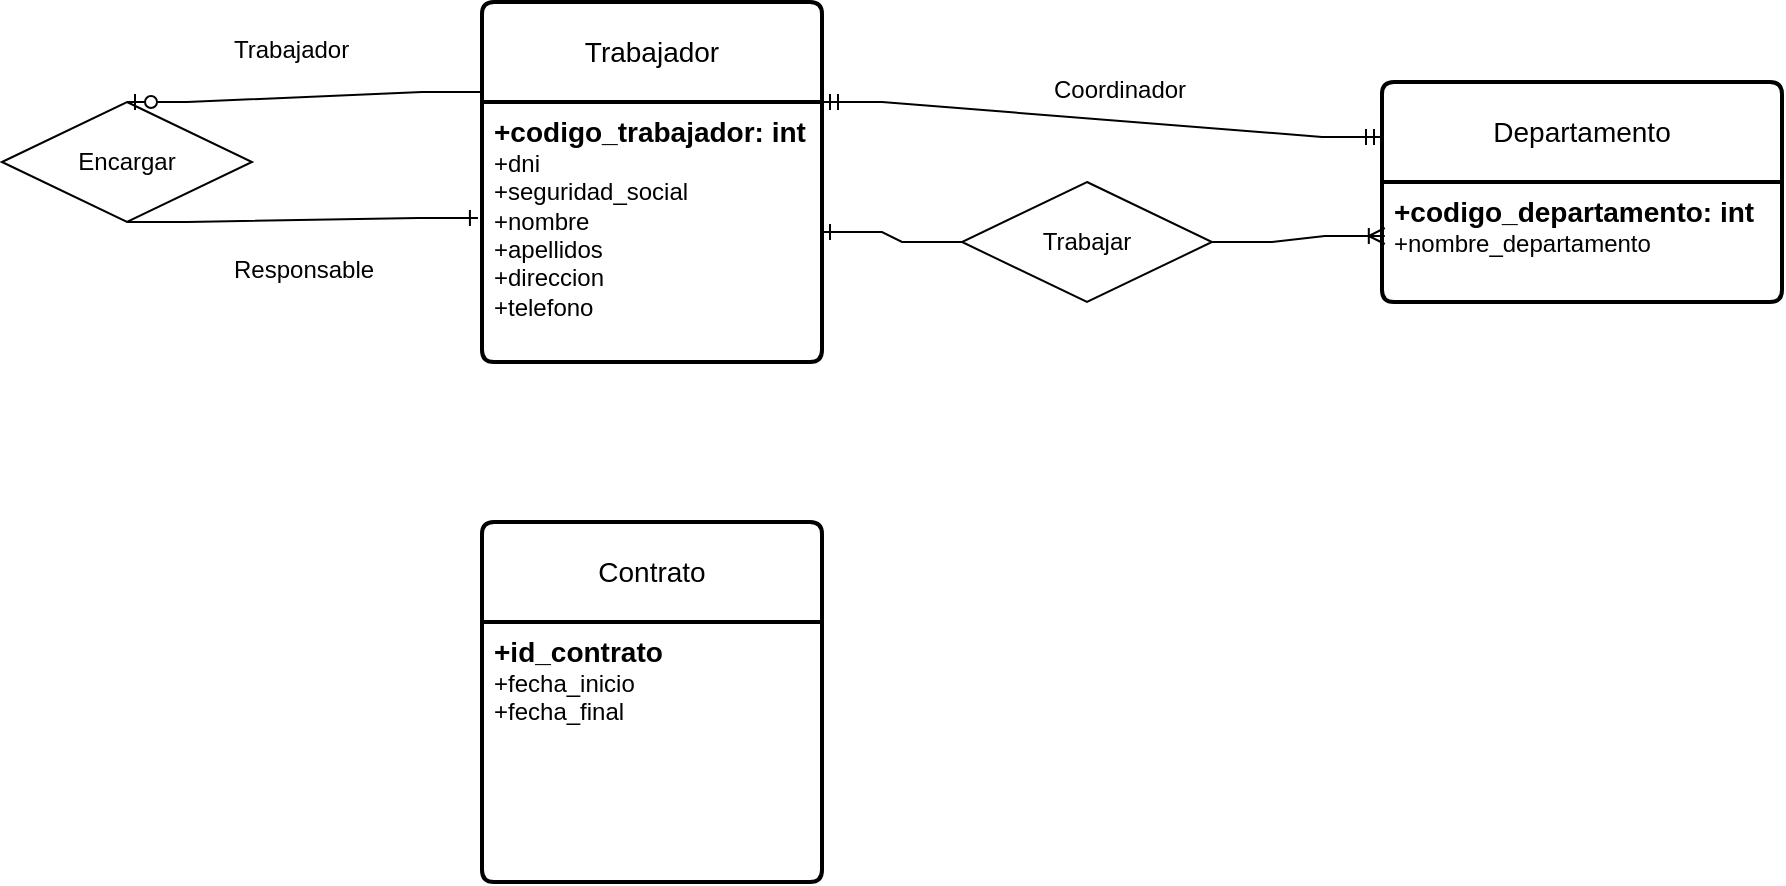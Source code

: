 <mxfile version="22.0.4" type="github">
  <diagram id="R2lEEEUBdFMjLlhIrx00" name="Page-1">
    <mxGraphModel dx="1050" dy="542" grid="1" gridSize="10" guides="1" tooltips="1" connect="1" arrows="1" fold="1" page="1" pageScale="1" pageWidth="850" pageHeight="1100" math="0" shadow="0" extFonts="Permanent Marker^https://fonts.googleapis.com/css?family=Permanent+Marker">
      <root>
        <mxCell id="0" />
        <mxCell id="1" parent="0" />
        <mxCell id="gvX3EpY5Q0zR5tGafqpT-1" value="Trabajador" style="swimlane;childLayout=stackLayout;horizontal=1;startSize=50;horizontalStack=0;rounded=1;fontSize=14;fontStyle=0;strokeWidth=2;resizeParent=0;resizeLast=1;shadow=0;dashed=0;align=center;arcSize=4;whiteSpace=wrap;html=1;" parent="1" vertex="1">
          <mxGeometry x="340" y="90" width="170" height="180" as="geometry" />
        </mxCell>
        <mxCell id="gvX3EpY5Q0zR5tGafqpT-2" value="&lt;b&gt;&lt;font style=&quot;font-size: 14px;&quot;&gt;+codigo_trabajador: int&lt;/font&gt;&lt;/b&gt;&lt;br&gt;+dni&lt;br&gt;+seguridad_social&lt;br&gt;+nombre&lt;br&gt;+apellidos&lt;br&gt;+direccion&lt;br&gt;+telefono" style="align=left;strokeColor=none;fillColor=none;spacingLeft=4;fontSize=12;verticalAlign=top;resizable=0;rotatable=0;part=1;html=1;" parent="gvX3EpY5Q0zR5tGafqpT-1" vertex="1">
          <mxGeometry y="50" width="170" height="130" as="geometry" />
        </mxCell>
        <mxCell id="Ul1wBHSkVidiu57l8BO9-17" value="Departamento" style="swimlane;childLayout=stackLayout;horizontal=1;startSize=50;horizontalStack=0;rounded=1;fontSize=14;fontStyle=0;strokeWidth=2;resizeParent=0;resizeLast=1;shadow=0;dashed=0;align=center;arcSize=4;whiteSpace=wrap;html=1;" parent="1" vertex="1">
          <mxGeometry x="790" y="130" width="200" height="110" as="geometry">
            <mxRectangle x="540" y="80" width="130" height="50" as="alternateBounds" />
          </mxGeometry>
        </mxCell>
        <mxCell id="Ul1wBHSkVidiu57l8BO9-18" value="&lt;b&gt;&lt;font style=&quot;font-size: 14px;&quot;&gt;+codigo_departamento: int&lt;/font&gt;&lt;/b&gt;&lt;br&gt;+nombre_departamento" style="align=left;strokeColor=none;fillColor=none;spacingLeft=4;fontSize=12;verticalAlign=top;resizable=0;rotatable=0;part=1;html=1;" parent="Ul1wBHSkVidiu57l8BO9-17" vertex="1">
          <mxGeometry y="50" width="200" height="60" as="geometry" />
        </mxCell>
        <mxCell id="Ul1wBHSkVidiu57l8BO9-19" value="Trabajar" style="shape=rhombus;perimeter=rhombusPerimeter;whiteSpace=wrap;html=1;align=center;" parent="1" vertex="1">
          <mxGeometry x="580" y="180" width="125" height="60" as="geometry" />
        </mxCell>
        <mxCell id="Ul1wBHSkVidiu57l8BO9-25" value="" style="edgeStyle=entityRelationEdgeStyle;fontSize=12;html=1;endArrow=ERoneToMany;rounded=0;exitX=1;exitY=0.5;exitDx=0;exitDy=0;entryX=0.007;entryY=0.45;entryDx=0;entryDy=0;entryPerimeter=0;" parent="1" source="Ul1wBHSkVidiu57l8BO9-19" target="Ul1wBHSkVidiu57l8BO9-18" edge="1">
          <mxGeometry width="100" height="100" relative="1" as="geometry">
            <mxPoint x="600" y="330" as="sourcePoint" />
            <mxPoint x="690" y="240" as="targetPoint" />
          </mxGeometry>
        </mxCell>
        <mxCell id="Ul1wBHSkVidiu57l8BO9-26" value="" style="edgeStyle=entityRelationEdgeStyle;fontSize=12;html=1;endArrow=ERone;endFill=1;rounded=0;" parent="1" source="Ul1wBHSkVidiu57l8BO9-19" target="gvX3EpY5Q0zR5tGafqpT-2" edge="1">
          <mxGeometry width="100" height="100" relative="1" as="geometry">
            <mxPoint x="632.235" y="284.08" as="sourcePoint" />
            <mxPoint x="677.76" y="290" as="targetPoint" />
          </mxGeometry>
        </mxCell>
        <mxCell id="_TuebvO3D3MZm0JwuIhE-1" value="Encargar" style="shape=rhombus;perimeter=rhombusPerimeter;whiteSpace=wrap;html=1;align=center;" vertex="1" parent="1">
          <mxGeometry x="100" y="140" width="125" height="60" as="geometry" />
        </mxCell>
        <mxCell id="_TuebvO3D3MZm0JwuIhE-3" value="" style="edgeStyle=entityRelationEdgeStyle;fontSize=12;html=1;endArrow=ERzeroToOne;endFill=1;rounded=0;entryX=0.5;entryY=0;entryDx=0;entryDy=0;exitX=0;exitY=0.25;exitDx=0;exitDy=0;" edge="1" parent="1" source="gvX3EpY5Q0zR5tGafqpT-1" target="_TuebvO3D3MZm0JwuIhE-1">
          <mxGeometry width="100" height="100" relative="1" as="geometry">
            <mxPoint x="60" y="90" as="sourcePoint" />
            <mxPoint x="180" y="170" as="targetPoint" />
            <Array as="points">
              <mxPoint x="10" y="190" />
              <mxPoint x="280" y="150" />
            </Array>
          </mxGeometry>
        </mxCell>
        <mxCell id="_TuebvO3D3MZm0JwuIhE-4" value="Trabajador&lt;br&gt;" style="text;strokeColor=none;fillColor=none;spacingLeft=4;spacingRight=4;overflow=hidden;rotatable=0;points=[[0,0.5],[1,0.5]];portConstraint=eastwest;fontSize=12;whiteSpace=wrap;html=1;" vertex="1" parent="1">
          <mxGeometry x="210" y="100" width="70" height="30" as="geometry" />
        </mxCell>
        <mxCell id="_TuebvO3D3MZm0JwuIhE-5" value="" style="edgeStyle=entityRelationEdgeStyle;fontSize=12;html=1;endArrow=ERone;endFill=1;rounded=0;entryX=-0.012;entryY=0.446;entryDx=0;entryDy=0;entryPerimeter=0;exitX=0.5;exitY=1;exitDx=0;exitDy=0;" edge="1" parent="1" source="_TuebvO3D3MZm0JwuIhE-1" target="gvX3EpY5Q0zR5tGafqpT-2">
          <mxGeometry width="100" height="100" relative="1" as="geometry">
            <mxPoint x="160" y="230" as="sourcePoint" />
            <mxPoint x="163.75" y="250" as="targetPoint" />
          </mxGeometry>
        </mxCell>
        <mxCell id="_TuebvO3D3MZm0JwuIhE-6" value="Responsable" style="text;strokeColor=none;fillColor=none;spacingLeft=4;spacingRight=4;overflow=hidden;rotatable=0;points=[[0,0.5],[1,0.5]];portConstraint=eastwest;fontSize=12;whiteSpace=wrap;html=1;" vertex="1" parent="1">
          <mxGeometry x="210" y="210" width="80" height="30" as="geometry" />
        </mxCell>
        <mxCell id="_TuebvO3D3MZm0JwuIhE-7" value="" style="edgeStyle=entityRelationEdgeStyle;fontSize=12;html=1;endArrow=ERmandOne;startArrow=ERmandOne;rounded=0;exitX=1;exitY=0;exitDx=0;exitDy=0;entryX=0;entryY=0.25;entryDx=0;entryDy=0;" edge="1" parent="1" source="gvX3EpY5Q0zR5tGafqpT-2" target="Ul1wBHSkVidiu57l8BO9-17">
          <mxGeometry width="100" height="100" relative="1" as="geometry">
            <mxPoint x="540" y="150" as="sourcePoint" />
            <mxPoint x="640" y="50" as="targetPoint" />
          </mxGeometry>
        </mxCell>
        <mxCell id="_TuebvO3D3MZm0JwuIhE-8" value="Coordinador" style="text;strokeColor=none;fillColor=none;spacingLeft=4;spacingRight=4;overflow=hidden;rotatable=0;points=[[0,0.5],[1,0.5]];portConstraint=eastwest;fontSize=12;whiteSpace=wrap;html=1;" vertex="1" parent="1">
          <mxGeometry x="620" y="120" width="80" height="30" as="geometry" />
        </mxCell>
        <mxCell id="_TuebvO3D3MZm0JwuIhE-9" value="Contrato" style="swimlane;childLayout=stackLayout;horizontal=1;startSize=50;horizontalStack=0;rounded=1;fontSize=14;fontStyle=0;strokeWidth=2;resizeParent=0;resizeLast=1;shadow=0;dashed=0;align=center;arcSize=4;whiteSpace=wrap;html=1;" vertex="1" parent="1">
          <mxGeometry x="340" y="350" width="170" height="180" as="geometry" />
        </mxCell>
        <mxCell id="_TuebvO3D3MZm0JwuIhE-10" value="&lt;b&gt;&lt;font style=&quot;font-size: 14px;&quot;&gt;+id_contrato&lt;/font&gt;&lt;/b&gt;&lt;br&gt;+fecha_inicio&lt;br&gt;+fecha_final" style="align=left;strokeColor=none;fillColor=none;spacingLeft=4;fontSize=12;verticalAlign=top;resizable=0;rotatable=0;part=1;html=1;" vertex="1" parent="_TuebvO3D3MZm0JwuIhE-9">
          <mxGeometry y="50" width="170" height="130" as="geometry" />
        </mxCell>
      </root>
    </mxGraphModel>
  </diagram>
</mxfile>
